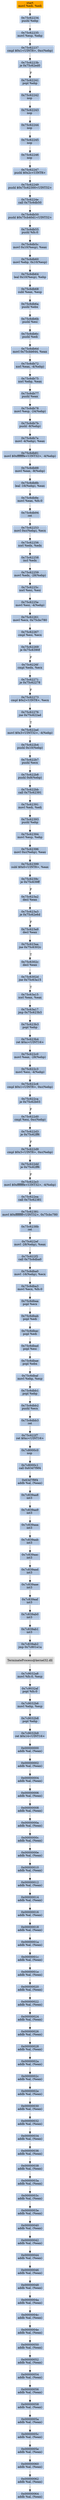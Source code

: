 digraph G {
node[shape=rectangle,style=filled,fillcolor=lightsteelblue,color=lightsteelblue]
bgcolor="transparent"
a0x75c62232movl_edi_edi[label="start\nmovl %edi, %edi",color="lightgrey",fillcolor="orange"];
a0x75c62234pushl_ebp[label="0x75c62234\npushl %ebp"];
a0x75c62235movl_esp_ebp[label="0x75c62235\nmovl %esp, %ebp"];
a0x75c62237cmpl_0x1UINT8_0xcebp_[label="0x75c62237\ncmpl $0x1<UINT8>, 0xc(%ebp)"];
a0x75c6223bje_0x75c62ed0[label="0x75c6223b\nje 0x75c62ed0"];
a0x75c62241popl_ebp[label="0x75c62241\npopl %ebp"];
a0x75c62242nop_[label="0x75c62242\nnop "];
a0x75c62243nop_[label="0x75c62243\nnop "];
a0x75c62244nop_[label="0x75c62244\nnop "];
a0x75c62245nop_[label="0x75c62245\nnop "];
a0x75c62246nop_[label="0x75c62246\nnop "];
a0x75c62247pushl_0x2cUINT8[label="0x75c62247\npushl $0x2c<UINT8>"];
a0x75c62249pushl_0x75c62300UINT32[label="0x75c62249\npushl $0x75c62300<UINT32>"];
a0x75c6224ecall_0x75c6db50[label="0x75c6224e\ncall 0x75c6db50"];
a0x75c6db50pushl_0x75cb40d1UINT32[label="0x75c6db50\npushl $0x75cb40d1<UINT32>"];
a0x75c6db55pushl_fs_0[label="0x75c6db55\npushl %fs:0"];
a0x75c6db5cmovl_0x10esp__eax[label="0x75c6db5c\nmovl 0x10(%esp), %eax"];
a0x75c6db60movl_ebp_0x10esp_[label="0x75c6db60\nmovl %ebp, 0x10(%esp)"];
a0x75c6db64leal_0x10esp__ebp[label="0x75c6db64\nleal 0x10(%esp), %ebp"];
a0x75c6db68subl_eax_esp[label="0x75c6db68\nsubl %eax, %esp"];
a0x75c6db6apushl_ebx[label="0x75c6db6a\npushl %ebx"];
a0x75c6db6bpushl_esi[label="0x75c6db6b\npushl %esi"];
a0x75c6db6cpushl_edi[label="0x75c6db6c\npushl %edi"];
a0x75c6db6dmovl_0x75cbb644_eax[label="0x75c6db6d\nmovl 0x75cbb644, %eax"];
a0x75c6db72xorl_eax__4ebp_[label="0x75c6db72\nxorl %eax, -4(%ebp)"];
a0x75c6db75xorl_ebp_eax[label="0x75c6db75\nxorl %ebp, %eax"];
a0x75c6db77pushl_eax[label="0x75c6db77\npushl %eax"];
a0x75c6db78movl_esp__24ebp_[label="0x75c6db78\nmovl %esp, -24(%ebp)"];
a0x75c6db7bpushl__8ebp_[label="0x75c6db7b\npushl -8(%ebp)"];
a0x75c6db7emovl__4ebp__eax[label="0x75c6db7e\nmovl -4(%ebp), %eax"];
a0x75c6db81movl_0xfffffffeUINT32__4ebp_[label="0x75c6db81\nmovl $0xfffffffe<UINT32>, -4(%ebp)"];
a0x75c6db88movl_eax__8ebp_[label="0x75c6db88\nmovl %eax, -8(%ebp)"];
a0x75c6db8bleal__16ebp__eax[label="0x75c6db8b\nleal -16(%ebp), %eax"];
a0x75c6db8emovl_eax_fs_0[label="0x75c6db8e\nmovl %eax, %fs:0"];
a0x75c6db94ret[label="0x75c6db94\nret"];
a0x75c62253movl_0xcebp__ecx[label="0x75c62253\nmovl 0xc(%ebp), %ecx"];
a0x75c62256xorl_edx_edx[label="0x75c62256\nxorl %edx, %edx"];
a0x75c62258incl_edx[label="0x75c62258\nincl %edx"];
a0x75c62259movl_edx__28ebp_[label="0x75c62259\nmovl %edx, -28(%ebp)"];
a0x75c6225cxorl_esi_esi[label="0x75c6225c\nxorl %esi, %esi"];
a0x75c6225emovl_esi__4ebp_[label="0x75c6225e\nmovl %esi, -4(%ebp)"];
a0x75c62261movl_ecx_0x75cbc780[label="0x75c62261\nmovl %ecx, 0x75cbc780"];
a0x75c62267cmpl_esi_ecx[label="0x75c62267\ncmpl %esi, %ecx"];
a0x75c62269je_0x75c6390f[label="0x75c62269\nje 0x75c6390f"];
a0x75c6226fcmpl_edx_ecx[label="0x75c6226f\ncmpl %edx, %ecx"];
a0x75c62271je_0x75c62278[label="0x75c62271\nje 0x75c62278"];
a0x75c62273cmpl_0x2UINT8_ecx[label="0x75c62273\ncmpl $0x2<UINT8>, %ecx"];
a0x75c62276jne_0x75c622ad[label="0x75c62276\njne 0x75c622ad"];
a0x75c622admovl_0x3UINT32__4ebp_[label="0x75c622ad\nmovl $0x3<UINT32>, -4(%ebp)"];
a0x75c622b4pushl_0x10ebp_[label="0x75c622b4\npushl 0x10(%ebp)"];
a0x75c622b7pushl_ecx[label="0x75c622b7\npushl %ecx"];
a0x75c622b8pushl_0x8ebp_[label="0x75c622b8\npushl 0x8(%ebp)"];
a0x75c622bbcall_0x75c62391[label="0x75c622bb\ncall 0x75c62391"];
a0x75c62391movl_edi_edi[label="0x75c62391\nmovl %edi, %edi"];
a0x75c62393pushl_ebp[label="0x75c62393\npushl %ebp"];
a0x75c62394movl_esp_ebp[label="0x75c62394\nmovl %esp, %ebp"];
a0x75c62396movl_0xcebp__eax[label="0x75c62396\nmovl 0xc(%ebp), %eax"];
a0x75c62399subl_0x0UINT8_eax[label="0x75c62399\nsubl $0x0<UINT8>, %eax"];
a0x75c6239cje_0x75c639ff[label="0x75c6239c\nje 0x75c639ff"];
a0x75c623a2decl_eax[label="0x75c623a2\ndecl %eax"];
a0x75c623a3je_0x75c62e6d[label="0x75c623a3\nje 0x75c62e6d"];
a0x75c623a9decl_eax[label="0x75c623a9\ndecl %eax"];
a0x75c623aajne_0x75c6302c[label="0x75c623aa\njne 0x75c6302c"];
a0x75c6302cdecl_eax[label="0x75c6302c\ndecl %eax"];
a0x75c6302djne_0x75c63a15[label="0x75c6302d\njne 0x75c63a15"];
a0x75c63a15xorl_eax_eax[label="0x75c63a15\nxorl %eax, %eax"];
a0x75c63a17jmp_0x75c623b3[label="0x75c63a17\njmp 0x75c623b3"];
a0x75c623b3popl_ebp[label="0x75c623b3\npopl %ebp"];
a0x75c623b4ret_0xcUINT16[label="0x75c623b4\nret $0xc<UINT16>"];
a0x75c622c0movl_eax__28ebp_[label="0x75c622c0\nmovl %eax, -28(%ebp)"];
a0x75c622c3movl_esi__4ebp_[label="0x75c622c3\nmovl %esi, -4(%ebp)"];
a0x75c622c6cmpl_0x1UINT8_0xcebp_[label="0x75c622c6\ncmpl $0x1<UINT8>, 0xc(%ebp)"];
a0x75c622caje_0x75c62b03[label="0x75c622ca\nje 0x75c62b03"];
a0x75c622d0cmpl_esi_0xcebp_[label="0x75c622d0\ncmpl %esi, 0xc(%ebp)"];
a0x75c622d3je_0x75c62ff6[label="0x75c622d3\nje 0x75c62ff6"];
a0x75c622d9cmpl_0x3UINT8_0xcebp_[label="0x75c622d9\ncmpl $0x3<UINT8>, 0xc(%ebp)"];
a0x75c622ddje_0x75c62ff6[label="0x75c622dd\nje 0x75c62ff6"];
a0x75c622e3movl_0xfffffffeUINT32__4ebp_[label="0x75c622e3\nmovl $0xfffffffe<UINT32>, -4(%ebp)"];
a0x75c622eacall_0x75c62381[label="0x75c622ea\ncall 0x75c62381"];
a0x75c62381movl_0xffffffffUINT32_0x75cbc780[label="0x75c62381\nmovl $0xffffffff<UINT32>, 0x75cbc780"];
a0x75c6238bret[label="0x75c6238b\nret"];
a0x75c622efmovl__28ebp__eax[label="0x75c622ef\nmovl -28(%ebp), %eax"];
a0x75c622f2call_0x75c6dba0[label="0x75c622f2\ncall 0x75c6dba0"];
a0x75c6dba0movl__16ebp__ecx[label="0x75c6dba0\nmovl -16(%ebp), %ecx"];
a0x75c6dba3movl_ecx_fs_0[label="0x75c6dba3\nmovl %ecx, %fs:0"];
a0x75c6dbaapopl_ecx[label="0x75c6dbaa\npopl %ecx"];
a0x75c6dbabpopl_edi[label="0x75c6dbab\npopl %edi"];
a0x75c6dbacpopl_edi[label="0x75c6dbac\npopl %edi"];
a0x75c6dbadpopl_esi[label="0x75c6dbad\npopl %esi"];
a0x75c6dbaepopl_ebx[label="0x75c6dbae\npopl %ebx"];
a0x75c6dbafmovl_ebp_esp[label="0x75c6dbaf\nmovl %ebp, %esp"];
a0x75c6dbb1popl_ebp[label="0x75c6dbb1\npopl %ebp"];
a0x75c6dbb2pushl_ecx[label="0x75c6dbb2\npushl %ecx"];
a0x75c6dbb3ret[label="0x75c6dbb3\nret"];
a0x75c622f7ret_0xcUINT16[label="0x75c622f7\nret $0xc<UINT16>"];
a0x7c8000c0nop_[label="0x7c8000c0\nnop "];
a0x7c8000c1call_0x63d7f9f4[label="0x7c8000c1\ncall 0x63d7f9f4"];
a0x63d7f9f4addb_al_eax_[label="0x63d7f9f4\naddb %al, (%eax)"];
a0x7c839aa8int3_[label="0x7c839aa8\nint3 "];
a0x7c839aa9int3_[label="0x7c839aa9\nint3 "];
a0x7c839aaaint3_[label="0x7c839aaa\nint3 "];
a0x7c839aabint3_[label="0x7c839aab\nint3 "];
a0x7c839aacint3_[label="0x7c839aac\nint3 "];
a0x7c839aadint3_[label="0x7c839aad\nint3 "];
a0x7c839aaeint3_[label="0x7c839aae\nint3 "];
a0x7c839aafint3_[label="0x7c839aaf\nint3 "];
a0x7c839ab0int3_[label="0x7c839ab0\nint3 "];
a0x7c839ab1int3_[label="0x7c839ab1\nint3 "];
a0x7c839ab2jmp_0x7c801e1a[label="0x7c839ab2\njmp 0x7c801e1a"];
TerminateProcess_kernel32_dll[label="TerminateProcess@kernel32.dll",color="lightgrey",fillcolor="lightgrey"];
a0x7c9032a8movl_fs_0_esp[label="0x7c9032a8\nmovl %fs:0, %esp"];
a0x7c9032afpopl_fs_0[label="0x7c9032af\npopl %fs:0"];
a0x7c9032b6movl_ebp_esp[label="0x7c9032b6\nmovl %ebp, %esp"];
a0x7c9032b8popl_ebp[label="0x7c9032b8\npopl %ebp"];
a0x7c9032b9ret_0x14UINT16[label="0x7c9032b9\nret $0x14<UINT16>"];
a0x00000000addb_al_eax_[label="0x00000000\naddb %al, (%eax)"];
a0x00000002addb_al_eax_[label="0x00000002\naddb %al, (%eax)"];
a0x00000004addb_al_eax_[label="0x00000004\naddb %al, (%eax)"];
a0x00000006addb_al_eax_[label="0x00000006\naddb %al, (%eax)"];
a0x00000008addb_al_eax_[label="0x00000008\naddb %al, (%eax)"];
a0x0000000aaddb_al_eax_[label="0x0000000a\naddb %al, (%eax)"];
a0x0000000caddb_al_eax_[label="0x0000000c\naddb %al, (%eax)"];
a0x0000000eaddb_al_eax_[label="0x0000000e\naddb %al, (%eax)"];
a0x00000010addb_al_eax_[label="0x00000010\naddb %al, (%eax)"];
a0x00000012addb_al_eax_[label="0x00000012\naddb %al, (%eax)"];
a0x00000014addb_al_eax_[label="0x00000014\naddb %al, (%eax)"];
a0x00000016addb_al_eax_[label="0x00000016\naddb %al, (%eax)"];
a0x00000018addb_al_eax_[label="0x00000018\naddb %al, (%eax)"];
a0x0000001aaddb_al_eax_[label="0x0000001a\naddb %al, (%eax)"];
a0x0000001caddb_al_eax_[label="0x0000001c\naddb %al, (%eax)"];
a0x0000001eaddb_al_eax_[label="0x0000001e\naddb %al, (%eax)"];
a0x00000020addb_al_eax_[label="0x00000020\naddb %al, (%eax)"];
a0x00000022addb_al_eax_[label="0x00000022\naddb %al, (%eax)"];
a0x00000024addb_al_eax_[label="0x00000024\naddb %al, (%eax)"];
a0x00000026addb_al_eax_[label="0x00000026\naddb %al, (%eax)"];
a0x00000028addb_al_eax_[label="0x00000028\naddb %al, (%eax)"];
a0x0000002aaddb_al_eax_[label="0x0000002a\naddb %al, (%eax)"];
a0x0000002caddb_al_eax_[label="0x0000002c\naddb %al, (%eax)"];
a0x0000002eaddb_al_eax_[label="0x0000002e\naddb %al, (%eax)"];
a0x00000030addb_al_eax_[label="0x00000030\naddb %al, (%eax)"];
a0x00000032addb_al_eax_[label="0x00000032\naddb %al, (%eax)"];
a0x00000034addb_al_eax_[label="0x00000034\naddb %al, (%eax)"];
a0x00000036addb_al_eax_[label="0x00000036\naddb %al, (%eax)"];
a0x00000038addb_al_eax_[label="0x00000038\naddb %al, (%eax)"];
a0x0000003aaddb_al_eax_[label="0x0000003a\naddb %al, (%eax)"];
a0x0000003caddb_al_eax_[label="0x0000003c\naddb %al, (%eax)"];
a0x0000003eaddb_al_eax_[label="0x0000003e\naddb %al, (%eax)"];
a0x00000040addb_al_eax_[label="0x00000040\naddb %al, (%eax)"];
a0x00000042addb_al_eax_[label="0x00000042\naddb %al, (%eax)"];
a0x00000044addb_al_eax_[label="0x00000044\naddb %al, (%eax)"];
a0x00000046addb_al_eax_[label="0x00000046\naddb %al, (%eax)"];
a0x00000048addb_al_eax_[label="0x00000048\naddb %al, (%eax)"];
a0x0000004aaddb_al_eax_[label="0x0000004a\naddb %al, (%eax)"];
a0x0000004caddb_al_eax_[label="0x0000004c\naddb %al, (%eax)"];
a0x0000004eaddb_al_eax_[label="0x0000004e\naddb %al, (%eax)"];
a0x00000050addb_al_eax_[label="0x00000050\naddb %al, (%eax)"];
a0x00000052addb_al_eax_[label="0x00000052\naddb %al, (%eax)"];
a0x00000054addb_al_eax_[label="0x00000054\naddb %al, (%eax)"];
a0x00000056addb_al_eax_[label="0x00000056\naddb %al, (%eax)"];
a0x00000058addb_al_eax_[label="0x00000058\naddb %al, (%eax)"];
a0x0000005aaddb_al_eax_[label="0x0000005a\naddb %al, (%eax)"];
a0x0000005caddb_al_eax_[label="0x0000005c\naddb %al, (%eax)"];
a0x0000005eaddb_al_eax_[label="0x0000005e\naddb %al, (%eax)"];
a0x00000060addb_al_eax_[label="0x00000060\naddb %al, (%eax)"];
a0x00000062addb_al_eax_[label="0x00000062\naddb %al, (%eax)"];
a0x00000064addb_al_eax_[label="0x00000064\naddb %al, (%eax)"];
a0x75c62232movl_edi_edi -> a0x75c62234pushl_ebp [color="#000000"];
a0x75c62234pushl_ebp -> a0x75c62235movl_esp_ebp [color="#000000"];
a0x75c62235movl_esp_ebp -> a0x75c62237cmpl_0x1UINT8_0xcebp_ [color="#000000"];
a0x75c62237cmpl_0x1UINT8_0xcebp_ -> a0x75c6223bje_0x75c62ed0 [color="#000000"];
a0x75c6223bje_0x75c62ed0 -> a0x75c62241popl_ebp [color="#000000",label="F"];
a0x75c62241popl_ebp -> a0x75c62242nop_ [color="#000000"];
a0x75c62242nop_ -> a0x75c62243nop_ [color="#000000"];
a0x75c62243nop_ -> a0x75c62244nop_ [color="#000000"];
a0x75c62244nop_ -> a0x75c62245nop_ [color="#000000"];
a0x75c62245nop_ -> a0x75c62246nop_ [color="#000000"];
a0x75c62246nop_ -> a0x75c62247pushl_0x2cUINT8 [color="#000000"];
a0x75c62247pushl_0x2cUINT8 -> a0x75c62249pushl_0x75c62300UINT32 [color="#000000"];
a0x75c62249pushl_0x75c62300UINT32 -> a0x75c6224ecall_0x75c6db50 [color="#000000"];
a0x75c6224ecall_0x75c6db50 -> a0x75c6db50pushl_0x75cb40d1UINT32 [color="#000000"];
a0x75c6db50pushl_0x75cb40d1UINT32 -> a0x75c6db55pushl_fs_0 [color="#000000"];
a0x75c6db55pushl_fs_0 -> a0x75c6db5cmovl_0x10esp__eax [color="#000000"];
a0x75c6db5cmovl_0x10esp__eax -> a0x75c6db60movl_ebp_0x10esp_ [color="#000000"];
a0x75c6db60movl_ebp_0x10esp_ -> a0x75c6db64leal_0x10esp__ebp [color="#000000"];
a0x75c6db64leal_0x10esp__ebp -> a0x75c6db68subl_eax_esp [color="#000000"];
a0x75c6db68subl_eax_esp -> a0x75c6db6apushl_ebx [color="#000000"];
a0x75c6db6apushl_ebx -> a0x75c6db6bpushl_esi [color="#000000"];
a0x75c6db6bpushl_esi -> a0x75c6db6cpushl_edi [color="#000000"];
a0x75c6db6cpushl_edi -> a0x75c6db6dmovl_0x75cbb644_eax [color="#000000"];
a0x75c6db6dmovl_0x75cbb644_eax -> a0x75c6db72xorl_eax__4ebp_ [color="#000000"];
a0x75c6db72xorl_eax__4ebp_ -> a0x75c6db75xorl_ebp_eax [color="#000000"];
a0x75c6db75xorl_ebp_eax -> a0x75c6db77pushl_eax [color="#000000"];
a0x75c6db77pushl_eax -> a0x75c6db78movl_esp__24ebp_ [color="#000000"];
a0x75c6db78movl_esp__24ebp_ -> a0x75c6db7bpushl__8ebp_ [color="#000000"];
a0x75c6db7bpushl__8ebp_ -> a0x75c6db7emovl__4ebp__eax [color="#000000"];
a0x75c6db7emovl__4ebp__eax -> a0x75c6db81movl_0xfffffffeUINT32__4ebp_ [color="#000000"];
a0x75c6db81movl_0xfffffffeUINT32__4ebp_ -> a0x75c6db88movl_eax__8ebp_ [color="#000000"];
a0x75c6db88movl_eax__8ebp_ -> a0x75c6db8bleal__16ebp__eax [color="#000000"];
a0x75c6db8bleal__16ebp__eax -> a0x75c6db8emovl_eax_fs_0 [color="#000000"];
a0x75c6db8emovl_eax_fs_0 -> a0x75c6db94ret [color="#000000"];
a0x75c6db94ret -> a0x75c62253movl_0xcebp__ecx [color="#000000"];
a0x75c62253movl_0xcebp__ecx -> a0x75c62256xorl_edx_edx [color="#000000"];
a0x75c62256xorl_edx_edx -> a0x75c62258incl_edx [color="#000000"];
a0x75c62258incl_edx -> a0x75c62259movl_edx__28ebp_ [color="#000000"];
a0x75c62259movl_edx__28ebp_ -> a0x75c6225cxorl_esi_esi [color="#000000"];
a0x75c6225cxorl_esi_esi -> a0x75c6225emovl_esi__4ebp_ [color="#000000"];
a0x75c6225emovl_esi__4ebp_ -> a0x75c62261movl_ecx_0x75cbc780 [color="#000000"];
a0x75c62261movl_ecx_0x75cbc780 -> a0x75c62267cmpl_esi_ecx [color="#000000"];
a0x75c62267cmpl_esi_ecx -> a0x75c62269je_0x75c6390f [color="#000000"];
a0x75c62269je_0x75c6390f -> a0x75c6226fcmpl_edx_ecx [color="#000000",label="F"];
a0x75c6226fcmpl_edx_ecx -> a0x75c62271je_0x75c62278 [color="#000000"];
a0x75c62271je_0x75c62278 -> a0x75c62273cmpl_0x2UINT8_ecx [color="#000000",label="F"];
a0x75c62273cmpl_0x2UINT8_ecx -> a0x75c62276jne_0x75c622ad [color="#000000"];
a0x75c62276jne_0x75c622ad -> a0x75c622admovl_0x3UINT32__4ebp_ [color="#000000",label="T"];
a0x75c622admovl_0x3UINT32__4ebp_ -> a0x75c622b4pushl_0x10ebp_ [color="#000000"];
a0x75c622b4pushl_0x10ebp_ -> a0x75c622b7pushl_ecx [color="#000000"];
a0x75c622b7pushl_ecx -> a0x75c622b8pushl_0x8ebp_ [color="#000000"];
a0x75c622b8pushl_0x8ebp_ -> a0x75c622bbcall_0x75c62391 [color="#000000"];
a0x75c622bbcall_0x75c62391 -> a0x75c62391movl_edi_edi [color="#000000"];
a0x75c62391movl_edi_edi -> a0x75c62393pushl_ebp [color="#000000"];
a0x75c62393pushl_ebp -> a0x75c62394movl_esp_ebp [color="#000000"];
a0x75c62394movl_esp_ebp -> a0x75c62396movl_0xcebp__eax [color="#000000"];
a0x75c62396movl_0xcebp__eax -> a0x75c62399subl_0x0UINT8_eax [color="#000000"];
a0x75c62399subl_0x0UINT8_eax -> a0x75c6239cje_0x75c639ff [color="#000000"];
a0x75c6239cje_0x75c639ff -> a0x75c623a2decl_eax [color="#000000",label="F"];
a0x75c623a2decl_eax -> a0x75c623a3je_0x75c62e6d [color="#000000"];
a0x75c623a3je_0x75c62e6d -> a0x75c623a9decl_eax [color="#000000",label="F"];
a0x75c623a9decl_eax -> a0x75c623aajne_0x75c6302c [color="#000000"];
a0x75c623aajne_0x75c6302c -> a0x75c6302cdecl_eax [color="#000000",label="T"];
a0x75c6302cdecl_eax -> a0x75c6302djne_0x75c63a15 [color="#000000"];
a0x75c6302djne_0x75c63a15 -> a0x75c63a15xorl_eax_eax [color="#000000",label="T"];
a0x75c63a15xorl_eax_eax -> a0x75c63a17jmp_0x75c623b3 [color="#000000"];
a0x75c63a17jmp_0x75c623b3 -> a0x75c623b3popl_ebp [color="#000000"];
a0x75c623b3popl_ebp -> a0x75c623b4ret_0xcUINT16 [color="#000000"];
a0x75c623b4ret_0xcUINT16 -> a0x75c622c0movl_eax__28ebp_ [color="#000000"];
a0x75c622c0movl_eax__28ebp_ -> a0x75c622c3movl_esi__4ebp_ [color="#000000"];
a0x75c622c3movl_esi__4ebp_ -> a0x75c622c6cmpl_0x1UINT8_0xcebp_ [color="#000000"];
a0x75c622c6cmpl_0x1UINT8_0xcebp_ -> a0x75c622caje_0x75c62b03 [color="#000000"];
a0x75c622caje_0x75c62b03 -> a0x75c622d0cmpl_esi_0xcebp_ [color="#000000",label="F"];
a0x75c622d0cmpl_esi_0xcebp_ -> a0x75c622d3je_0x75c62ff6 [color="#000000"];
a0x75c622d3je_0x75c62ff6 -> a0x75c622d9cmpl_0x3UINT8_0xcebp_ [color="#000000",label="F"];
a0x75c622d9cmpl_0x3UINT8_0xcebp_ -> a0x75c622ddje_0x75c62ff6 [color="#000000"];
a0x75c622ddje_0x75c62ff6 -> a0x75c622e3movl_0xfffffffeUINT32__4ebp_ [color="#000000",label="F"];
a0x75c622e3movl_0xfffffffeUINT32__4ebp_ -> a0x75c622eacall_0x75c62381 [color="#000000"];
a0x75c622eacall_0x75c62381 -> a0x75c62381movl_0xffffffffUINT32_0x75cbc780 [color="#000000"];
a0x75c62381movl_0xffffffffUINT32_0x75cbc780 -> a0x75c6238bret [color="#000000"];
a0x75c6238bret -> a0x75c622efmovl__28ebp__eax [color="#000000"];
a0x75c622efmovl__28ebp__eax -> a0x75c622f2call_0x75c6dba0 [color="#000000"];
a0x75c622f2call_0x75c6dba0 -> a0x75c6dba0movl__16ebp__ecx [color="#000000"];
a0x75c6dba0movl__16ebp__ecx -> a0x75c6dba3movl_ecx_fs_0 [color="#000000"];
a0x75c6dba3movl_ecx_fs_0 -> a0x75c6dbaapopl_ecx [color="#000000"];
a0x75c6dbaapopl_ecx -> a0x75c6dbabpopl_edi [color="#000000"];
a0x75c6dbabpopl_edi -> a0x75c6dbacpopl_edi [color="#000000"];
a0x75c6dbacpopl_edi -> a0x75c6dbadpopl_esi [color="#000000"];
a0x75c6dbadpopl_esi -> a0x75c6dbaepopl_ebx [color="#000000"];
a0x75c6dbaepopl_ebx -> a0x75c6dbafmovl_ebp_esp [color="#000000"];
a0x75c6dbafmovl_ebp_esp -> a0x75c6dbb1popl_ebp [color="#000000"];
a0x75c6dbb1popl_ebp -> a0x75c6dbb2pushl_ecx [color="#000000"];
a0x75c6dbb2pushl_ecx -> a0x75c6dbb3ret [color="#000000"];
a0x75c6dbb3ret -> a0x75c622f7ret_0xcUINT16 [color="#000000"];
a0x75c622f7ret_0xcUINT16 -> a0x7c8000c0nop_ [color="#000000"];
a0x7c8000c0nop_ -> a0x7c8000c1call_0x63d7f9f4 [color="#000000"];
a0x7c8000c1call_0x63d7f9f4 -> a0x63d7f9f4addb_al_eax_ [color="#000000"];
a0x63d7f9f4addb_al_eax_ -> a0x7c839aa8int3_ [color="#000000"];
a0x7c839aa8int3_ -> a0x7c839aa9int3_ [color="#000000"];
a0x7c839aa9int3_ -> a0x7c839aaaint3_ [color="#000000"];
a0x7c839aaaint3_ -> a0x7c839aabint3_ [color="#000000"];
a0x7c839aabint3_ -> a0x7c839aacint3_ [color="#000000"];
a0x7c839aacint3_ -> a0x7c839aadint3_ [color="#000000"];
a0x7c839aadint3_ -> a0x7c839aaeint3_ [color="#000000"];
a0x7c839aaeint3_ -> a0x7c839aafint3_ [color="#000000"];
a0x7c839aafint3_ -> a0x7c839ab0int3_ [color="#000000"];
a0x7c839ab0int3_ -> a0x7c839ab1int3_ [color="#000000"];
a0x7c839ab1int3_ -> a0x7c839ab2jmp_0x7c801e1a [color="#000000"];
a0x7c839ab2jmp_0x7c801e1a -> TerminateProcess_kernel32_dll [color="#000000"];
TerminateProcess_kernel32_dll -> a0x7c9032a8movl_fs_0_esp [color="#000000"];
a0x7c9032a8movl_fs_0_esp -> a0x7c9032afpopl_fs_0 [color="#000000"];
a0x7c9032afpopl_fs_0 -> a0x7c9032b6movl_ebp_esp [color="#000000"];
a0x7c9032b6movl_ebp_esp -> a0x7c9032b8popl_ebp [color="#000000"];
a0x7c9032b8popl_ebp -> a0x7c9032b9ret_0x14UINT16 [color="#000000"];
a0x7c9032b9ret_0x14UINT16 -> a0x00000000addb_al_eax_ [color="#000000"];
a0x00000000addb_al_eax_ -> a0x00000002addb_al_eax_ [color="#000000"];
a0x00000002addb_al_eax_ -> a0x00000004addb_al_eax_ [color="#000000"];
a0x00000004addb_al_eax_ -> a0x00000006addb_al_eax_ [color="#000000"];
a0x00000006addb_al_eax_ -> a0x00000008addb_al_eax_ [color="#000000"];
a0x00000008addb_al_eax_ -> a0x0000000aaddb_al_eax_ [color="#000000"];
a0x0000000aaddb_al_eax_ -> a0x0000000caddb_al_eax_ [color="#000000"];
a0x0000000caddb_al_eax_ -> a0x0000000eaddb_al_eax_ [color="#000000"];
a0x0000000eaddb_al_eax_ -> a0x00000010addb_al_eax_ [color="#000000"];
a0x00000010addb_al_eax_ -> a0x00000012addb_al_eax_ [color="#000000"];
a0x00000012addb_al_eax_ -> a0x00000014addb_al_eax_ [color="#000000"];
a0x00000014addb_al_eax_ -> a0x00000016addb_al_eax_ [color="#000000"];
a0x00000016addb_al_eax_ -> a0x00000018addb_al_eax_ [color="#000000"];
a0x00000018addb_al_eax_ -> a0x0000001aaddb_al_eax_ [color="#000000"];
a0x0000001aaddb_al_eax_ -> a0x0000001caddb_al_eax_ [color="#000000"];
a0x0000001caddb_al_eax_ -> a0x0000001eaddb_al_eax_ [color="#000000"];
a0x0000001eaddb_al_eax_ -> a0x00000020addb_al_eax_ [color="#000000"];
a0x00000020addb_al_eax_ -> a0x00000022addb_al_eax_ [color="#000000"];
a0x00000022addb_al_eax_ -> a0x00000024addb_al_eax_ [color="#000000"];
a0x00000024addb_al_eax_ -> a0x00000026addb_al_eax_ [color="#000000"];
a0x00000026addb_al_eax_ -> a0x00000028addb_al_eax_ [color="#000000"];
a0x00000028addb_al_eax_ -> a0x0000002aaddb_al_eax_ [color="#000000"];
a0x0000002aaddb_al_eax_ -> a0x0000002caddb_al_eax_ [color="#000000"];
a0x0000002caddb_al_eax_ -> a0x0000002eaddb_al_eax_ [color="#000000"];
a0x0000002eaddb_al_eax_ -> a0x00000030addb_al_eax_ [color="#000000"];
a0x00000030addb_al_eax_ -> a0x00000032addb_al_eax_ [color="#000000"];
a0x00000032addb_al_eax_ -> a0x00000034addb_al_eax_ [color="#000000"];
a0x00000034addb_al_eax_ -> a0x00000036addb_al_eax_ [color="#000000"];
a0x00000036addb_al_eax_ -> a0x00000038addb_al_eax_ [color="#000000"];
a0x00000038addb_al_eax_ -> a0x0000003aaddb_al_eax_ [color="#000000"];
a0x0000003aaddb_al_eax_ -> a0x0000003caddb_al_eax_ [color="#000000"];
a0x0000003caddb_al_eax_ -> a0x0000003eaddb_al_eax_ [color="#000000"];
a0x0000003eaddb_al_eax_ -> a0x00000040addb_al_eax_ [color="#000000"];
a0x00000040addb_al_eax_ -> a0x00000042addb_al_eax_ [color="#000000"];
a0x00000042addb_al_eax_ -> a0x00000044addb_al_eax_ [color="#000000"];
a0x00000044addb_al_eax_ -> a0x00000046addb_al_eax_ [color="#000000"];
a0x00000046addb_al_eax_ -> a0x00000048addb_al_eax_ [color="#000000"];
a0x00000048addb_al_eax_ -> a0x0000004aaddb_al_eax_ [color="#000000"];
a0x0000004aaddb_al_eax_ -> a0x0000004caddb_al_eax_ [color="#000000"];
a0x0000004caddb_al_eax_ -> a0x0000004eaddb_al_eax_ [color="#000000"];
a0x0000004eaddb_al_eax_ -> a0x00000050addb_al_eax_ [color="#000000"];
a0x00000050addb_al_eax_ -> a0x00000052addb_al_eax_ [color="#000000"];
a0x00000052addb_al_eax_ -> a0x00000054addb_al_eax_ [color="#000000"];
a0x00000054addb_al_eax_ -> a0x00000056addb_al_eax_ [color="#000000"];
a0x00000056addb_al_eax_ -> a0x00000058addb_al_eax_ [color="#000000"];
a0x00000058addb_al_eax_ -> a0x0000005aaddb_al_eax_ [color="#000000"];
a0x0000005aaddb_al_eax_ -> a0x0000005caddb_al_eax_ [color="#000000"];
a0x0000005caddb_al_eax_ -> a0x0000005eaddb_al_eax_ [color="#000000"];
a0x0000005eaddb_al_eax_ -> a0x00000060addb_al_eax_ [color="#000000"];
a0x00000060addb_al_eax_ -> a0x00000062addb_al_eax_ [color="#000000"];
a0x00000062addb_al_eax_ -> a0x00000064addb_al_eax_ [color="#000000"];
}
